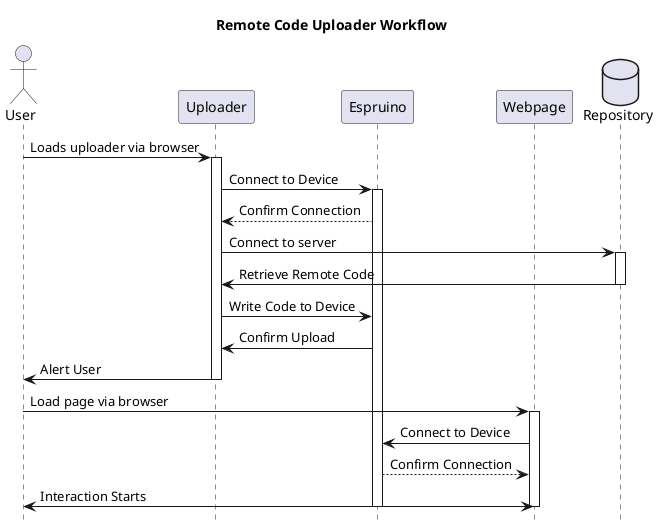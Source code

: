 @startuml
hide footbox
title Remote Code Uploader Workflow

actor User
participant Uploader
participant Espruino
participant Webpage
database Repository


User->Uploader:Loads uploader via browser
activate Uploader
Uploader->Espruino:Connect to Device
activate Espruino
Uploader<--Espruino:Confirm Connection
Uploader->Repository:Connect to server
activate Repository
Uploader<-Repository:Retrieve Remote Code
deactivate Repository
Uploader->Espruino:Write Code to Device
Uploader<-Espruino:Confirm Upload
User<-Uploader:Alert User
deactivate Uploader
User->Webpage:Load page via browser
activate Webpage
Espruino<-Webpage:Connect to Device
Webpage<--Espruino:Confirm Connection
Webpage<->User:Interaction Starts
deactivate Espruino
deactivate Webpage


@enduml
